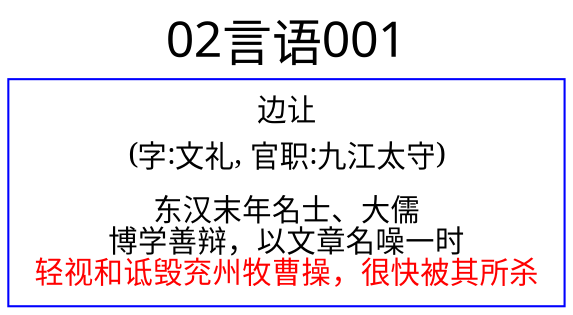 
digraph
{
	rankdir = "LR";
	ranksep = 0.5;
	label = "02言语001";
	labelloc = "t";
	fontsize = "24";
	fontname = "SimHei";

	graph [style="filled", color="lightgrey"];
	node [fontname="SimSun"];
	edge [fontname="SimSun"];

	边让 [shape="box", color="blue", label=<<table border="0" cellborder="0"><tr><td>边让</td></tr><tr><td>(字:文礼, 官职:九江太守)</td></tr><tr><td></td></tr><tr><td>东汉末年名士、大儒<br/>博学善辩，以文章名噪一时<br/><font color = 'red'>轻视和诋毁兖州牧曹操，很快被其所杀</font></td></tr></table>>];



}
